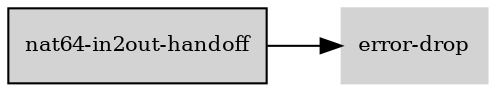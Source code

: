 digraph "nat64_in2out_handoff_subgraph" {
  rankdir=LR;
  node [shape=box, style=filled, fontsize=10, color=lightgray, fontcolor=black, fillcolor=lightgray];
  "nat64-in2out-handoff" [color=black, fontcolor=black, fillcolor=lightgray];
  edge [fontsize=8];
  "nat64-in2out-handoff" -> "error-drop";
}
